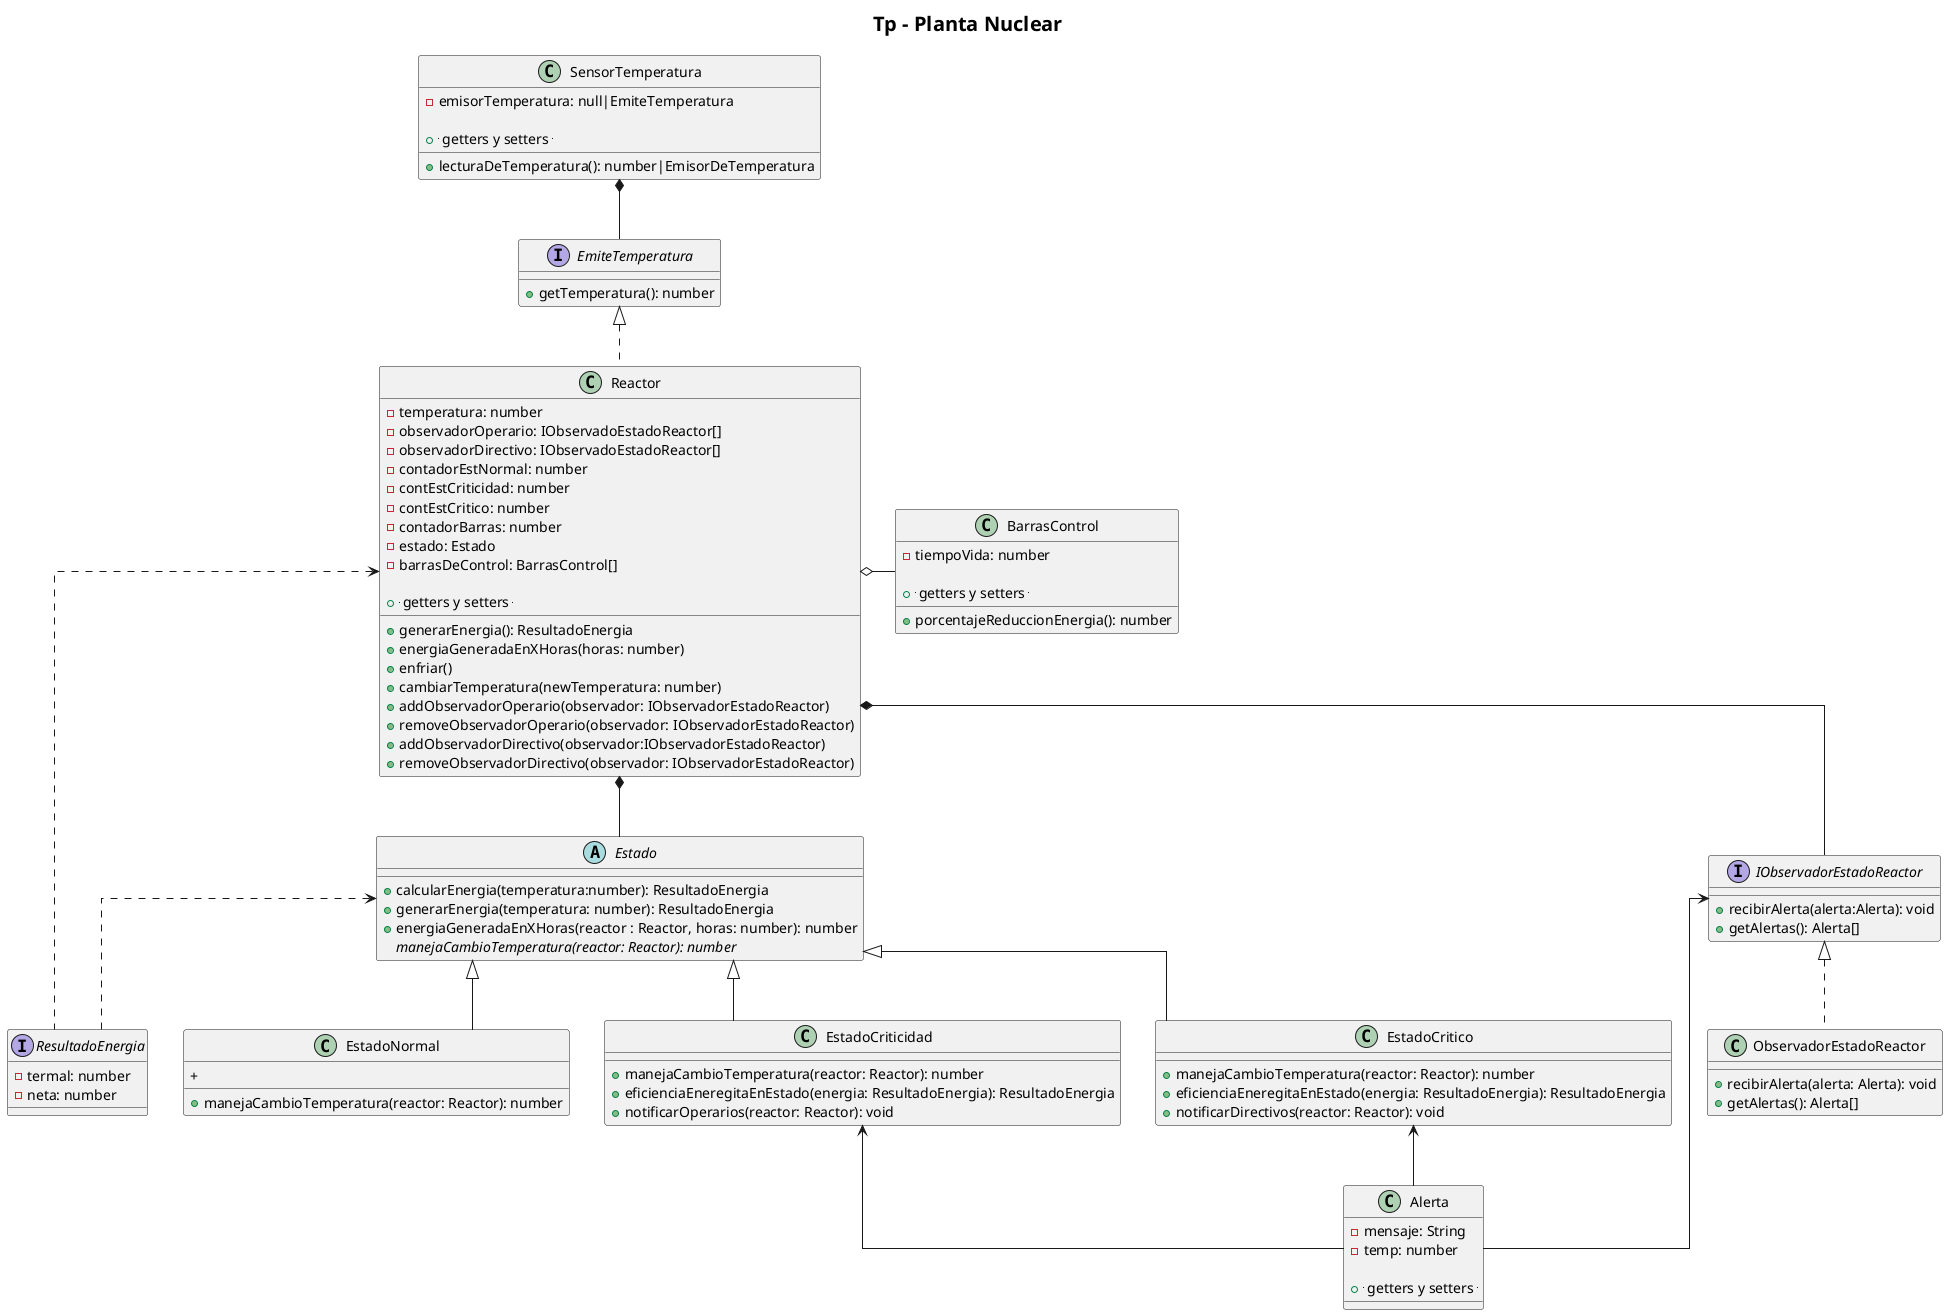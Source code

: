 @startuml

'Parámetros PUML
skinparam linetype ortho
skinparam arrow {
    Thickness 1
}
skinparam TitleFontSize 20

title **Tp - Planta Nuclear**

class Reactor implements EmiteTemperatura{

    - temperatura: number
    - observadorOperario: IObservadoEstadoReactor[]
    - observadorDirectivo: IObservadoEstadoReactor[]
    - contadorEstNormal: number
    - contEstCriticidad: number
    - contEstCritico: number
    - contadorBarras: number
    - estado: Estado
    - barrasDeControl: BarrasControl[]

    + -- getters y setters --
    + generarEnergia(): ResultadoEnergia
    + energiaGeneradaEnXHoras(horas: number)
    + enfriar()
    + cambiarTemperatura(newTemperatura: number)
    + addObservadorOperario(observador: IObservadorEstadoReactor)
    + removeObservadorOperario(observador: IObservadorEstadoReactor)
    + addObservadorDirectivo(observador:IObservadorEstadoReactor)
    + removeObservadorDirectivo(observador: IObservadorEstadoReactor)
} 

interface EmiteTemperatura {
    + getTemperatura(): number
}

interface ResultadoEnergia {
    - termal: number
    - neta: number
}

abstract class Estado{

    + calcularEnergia(temperatura:number): ResultadoEnergia
    {abstract} 
    + generarEnergia(temperatura: number): ResultadoEnergia
    + energiaGeneradaEnXHoras(reactor : Reactor, horas: number): number
    {abstract} manejaCambioTemperatura(reactor: Reactor): number
}

class EstadoNormal extends Estado {

    + manejaCambioTemperatura(reactor: Reactor): number
    + 
}

class EstadoCriticidad extends Estado {
    + manejaCambioTemperatura(reactor: Reactor): number
    + eficienciaEneregitaEnEstado(energia: ResultadoEnergia): ResultadoEnergia
    + notificarOperarios(reactor: Reactor): void
}

class EstadoCritico extends Estado {
    + manejaCambioTemperatura(reactor: Reactor): number
    + eficienciaEneregitaEnEstado(energia: ResultadoEnergia): ResultadoEnergia
    + notificarDirectivos(reactor: Reactor): void
}

interface IObservadorEstadoReactor {
    + recibirAlerta(alerta:Alerta): void
    + getAlertas(): Alerta[]
}

class ObservadorEstadoReactor implements IObservadorEstadoReactor{
    + recibirAlerta(alerta: Alerta): void
    + getAlertas(): Alerta[]
}

class Alerta {
    - mensaje: String
    - temp: number

    + -- getters y setters --
}

class BarrasControl {
    - tiempoVida: number

    + -- getters y setters --
    + porcentajeReduccionEnergia(): number
}

class SensorTemperatura {
    - emisorTemperatura: null|EmiteTemperatura

    + -- getters y setters --
    + lecturaDeTemperatura(): number|EmisorDeTemperatura
}


' Relaciones

Reactor *-- Estado
Reactor o-r- BarrasControl
SensorTemperatura *--EmiteTemperatura
EstadoCriticidad <-- Alerta
EstadoCritico <-- Alerta
IObservadorEstadoReactor <-- Alerta
Estado <.. ResultadoEnergia
Reactor <.. ResultadoEnergia
Reactor *-- IObservadorEstadoReactor


@enduml